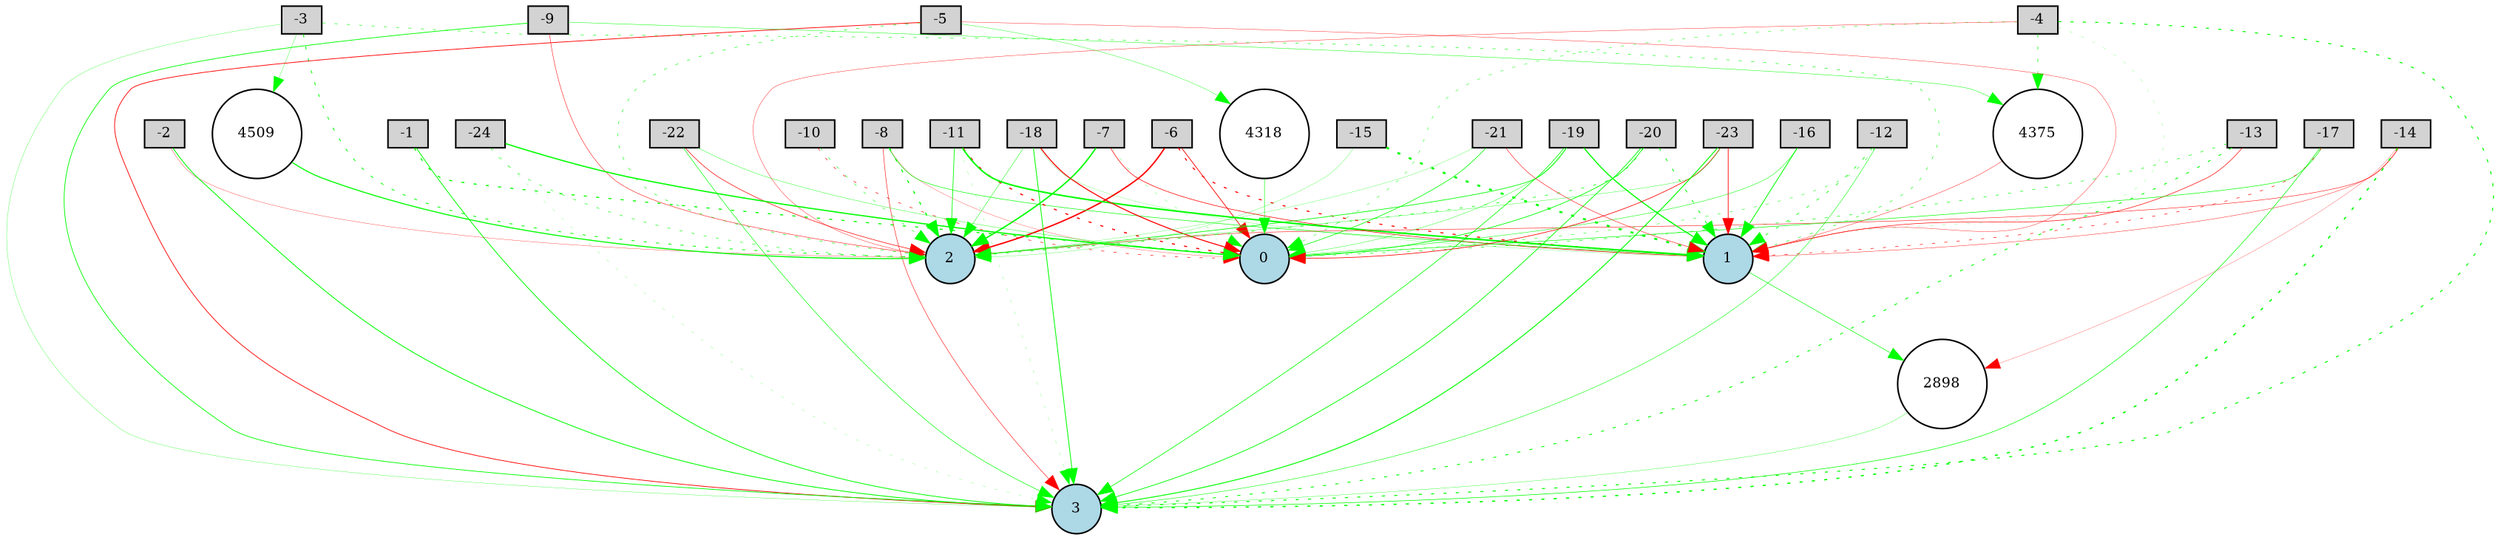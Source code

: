 digraph {
	node [fontsize=9 height=0.2 shape=circle width=0.2]
	-1 [fillcolor=lightgray shape=box style=filled]
	-2 [fillcolor=lightgray shape=box style=filled]
	-3 [fillcolor=lightgray shape=box style=filled]
	-4 [fillcolor=lightgray shape=box style=filled]
	-5 [fillcolor=lightgray shape=box style=filled]
	-6 [fillcolor=lightgray shape=box style=filled]
	-7 [fillcolor=lightgray shape=box style=filled]
	-8 [fillcolor=lightgray shape=box style=filled]
	-9 [fillcolor=lightgray shape=box style=filled]
	-10 [fillcolor=lightgray shape=box style=filled]
	-11 [fillcolor=lightgray shape=box style=filled]
	-12 [fillcolor=lightgray shape=box style=filled]
	-13 [fillcolor=lightgray shape=box style=filled]
	-14 [fillcolor=lightgray shape=box style=filled]
	-15 [fillcolor=lightgray shape=box style=filled]
	-16 [fillcolor=lightgray shape=box style=filled]
	-17 [fillcolor=lightgray shape=box style=filled]
	-18 [fillcolor=lightgray shape=box style=filled]
	-19 [fillcolor=lightgray shape=box style=filled]
	-20 [fillcolor=lightgray shape=box style=filled]
	-21 [fillcolor=lightgray shape=box style=filled]
	-22 [fillcolor=lightgray shape=box style=filled]
	-23 [fillcolor=lightgray shape=box style=filled]
	-24 [fillcolor=lightgray shape=box style=filled]
	0 [fillcolor=lightblue style=filled]
	1 [fillcolor=lightblue style=filled]
	2 [fillcolor=lightblue style=filled]
	3 [fillcolor=lightblue style=filled]
	2898 [fillcolor=white style=filled]
	4375 [fillcolor=white style=filled]
	4509 [fillcolor=white style=filled]
	4318 [fillcolor=white style=filled]
	-23 -> 0 [color=red penwidth=0.39903439195403323 style=solid]
	-1 -> 0 [color=green penwidth=0.6909398287098273 style=dotted]
	-11 -> 1 [color=green penwidth=0.9775327464480412 style=solid]
	-4 -> 4375 [color=green penwidth=0.38090138148437447 style=dotted]
	-9 -> 2 [color=red penwidth=0.269983112882643 style=solid]
	-15 -> 2 [color=green penwidth=0.1460688717334012 style=solid]
	-4 -> 2 [color=red penwidth=0.20994183090896523 style=solid]
	-18 -> 1 [color=green penwidth=0.11558879829918228 style=solid]
	-13 -> 3 [color=green penwidth=0.5561353164809524 style=dotted]
	-3 -> 3 [color=green penwidth=0.1591881153875115 style=solid]
	-8 -> 1 [color=green penwidth=0.33812169339705084 style=solid]
	-22 -> 0 [color=green penwidth=0.21113587054500996 style=solid]
	-20 -> 3 [color=green penwidth=0.4648210025757522 style=solid]
	-5 -> 1 [color=red penwidth=0.20315044901453994 style=solid]
	2898 -> 3 [color=green penwidth=0.18104189255603556 style=solid]
	-24 -> 2 [color=green penwidth=0.31747052238000056 style=dotted]
	-14 -> 2 [color=red penwidth=0.2753841470106785 style=solid]
	-17 -> 3 [color=green penwidth=0.3715559985745218 style=solid]
	-23 -> 3 [color=green penwidth=0.5857712373734509 style=solid]
	-12 -> 1 [color=green penwidth=0.4243874871009091 style=dotted]
	-21 -> 0 [color=green penwidth=0.39805484625102106 style=solid]
	-16 -> 0 [color=green penwidth=0.26818191018101123 style=solid]
	-18 -> 2 [color=green penwidth=0.2574615988849196 style=solid]
	-3 -> 4509 [color=green penwidth=0.18263504725117272 style=solid]
	-6 -> 1 [color=red penwidth=0.6663454250209023 style=dotted]
	-20 -> 0 [color=green penwidth=0.4408137328355284 style=solid]
	-3 -> 1 [color=green penwidth=0.31594513202934255 style=dotted]
	-8 -> 3 [color=red penwidth=0.29139500011424124 style=solid]
	4509 -> 2 [color=green penwidth=0.6812661064477836 style=solid]
	4375 -> 1 [color=red penwidth=0.2206965589479593 style=solid]
	-7 -> 2 [color=green penwidth=0.8988249357319297 style=solid]
	-5 -> 3 [color=red penwidth=0.45729433326400093 style=solid]
	-19 -> 0 [color=green penwidth=0.20954295653865676 style=solid]
	-23 -> 1 [color=red penwidth=0.43431437807681983 style=solid]
	-12 -> 3 [color=green penwidth=0.28954016634115365 style=solid]
	-1 -> 3 [color=green penwidth=0.5004627415205493 style=solid]
	-21 -> 2 [color=green penwidth=0.1450144102160203 style=solid]
	-11 -> 2 [color=green penwidth=0.4251177919228948 style=solid]
	-6 -> 2 [color=red penwidth=0.8992334503821705 style=solid]
	-9 -> 3 [color=green penwidth=0.45756185995142973 style=solid]
	-4 -> 1 [color=green penwidth=0.11815558545601962 style=dotted]
	-18 -> 0 [color=red penwidth=0.6409207762526992 style=solid]
	-13 -> 0 [color=green penwidth=0.3509927755197225 style=dotted]
	-8 -> 0 [color=red penwidth=0.1503626766485217 style=solid]
	-22 -> 3 [color=green penwidth=0.3506486948124322 style=solid]
	-20 -> 2 [color=green penwidth=0.38632698356077266 style=dotted]
	-10 -> 2 [color=green penwidth=0.2863966770591452 style=dotted]
	-19 -> 3 [color=green penwidth=0.4050582049255145 style=solid]
	-17 -> 0 [color=green penwidth=0.34411715588563807 style=solid]
	-12 -> 0 [color=green penwidth=0.2682522325147112 style=dotted]
	-7 -> 0 [color=green penwidth=0.14913471703647826 style=dotted]
	-21 -> 1 [color=red penwidth=0.28404395316707354 style=solid]
	-5 -> 4318 [color=green penwidth=0.20394707963144548 style=solid]
	-14 -> 2898 [color=red penwidth=0.1401098211921606 style=solid]
	-2 -> 3 [color=green penwidth=0.5306581632565659 style=solid]
	-11 -> 0 [color=red penwidth=0.729706489794642 style=dotted]
	-6 -> 0 [color=red penwidth=0.4493683306582229 style=solid]
	-15 -> 1 [color=green penwidth=1.2875611296468388 style=dotted]
	-4 -> 3 [color=green penwidth=0.6323554749546709 style=dotted]
	1 -> 2898 [color=green penwidth=0.3456312903831992 style=solid]
	-3 -> 2 [color=green penwidth=0.5107042831005026 style=dotted]
	-8 -> 2 [color=green penwidth=0.7041721972836605 style=dotted]
	-10 -> 0 [color=red penwidth=0.33545301818025064 style=dotted]
	-19 -> 1 [color=green penwidth=0.7096951014166534 style=solid]
	-24 -> 3 [color=green penwidth=0.1156794996256653 style=dotted]
	-14 -> 3 [color=green penwidth=0.818422587428839 style=dotted]
	-23 -> 2 [color=green penwidth=0.19601561822833158 style=solid]
	-2 -> 2 [color=red penwidth=0.16581394116385956 style=solid]
	-9 -> 4375 [color=green penwidth=0.24853617562297506 style=solid]
	-11 -> 3 [color=green penwidth=0.12309724368284938 style=dotted]
	-16 -> 1 [color=green penwidth=0.5071166763899053 style=solid]
	-4 -> 0 [color=green penwidth=0.2607512653062652 style=dotted]
	-18 -> 3 [color=green penwidth=0.5074716034289999 style=solid]
	-19 -> 2 [color=green penwidth=0.4223037449035536 style=solid]
	-13 -> 1 [color=red penwidth=0.3383265332885835 style=solid]
	-22 -> 2 [color=red penwidth=0.34899552215347623 style=solid]
	-20 -> 1 [color=green penwidth=0.5133397155684762 style=dotted]
	4318 -> 0 [color=green penwidth=0.3089787167655219 style=solid]
	-24 -> 0 [color=green penwidth=0.7887161958093507 style=solid]
	-17 -> 1 [color=red penwidth=0.3402170156681309 style=dotted]
	-7 -> 1 [color=red penwidth=0.36376222227679245 style=solid]
	-5 -> 2 [color=green penwidth=0.3277161952356701 style=dotted]
	-14 -> 1 [color=red penwidth=0.2182312433955481 style=solid]
}
